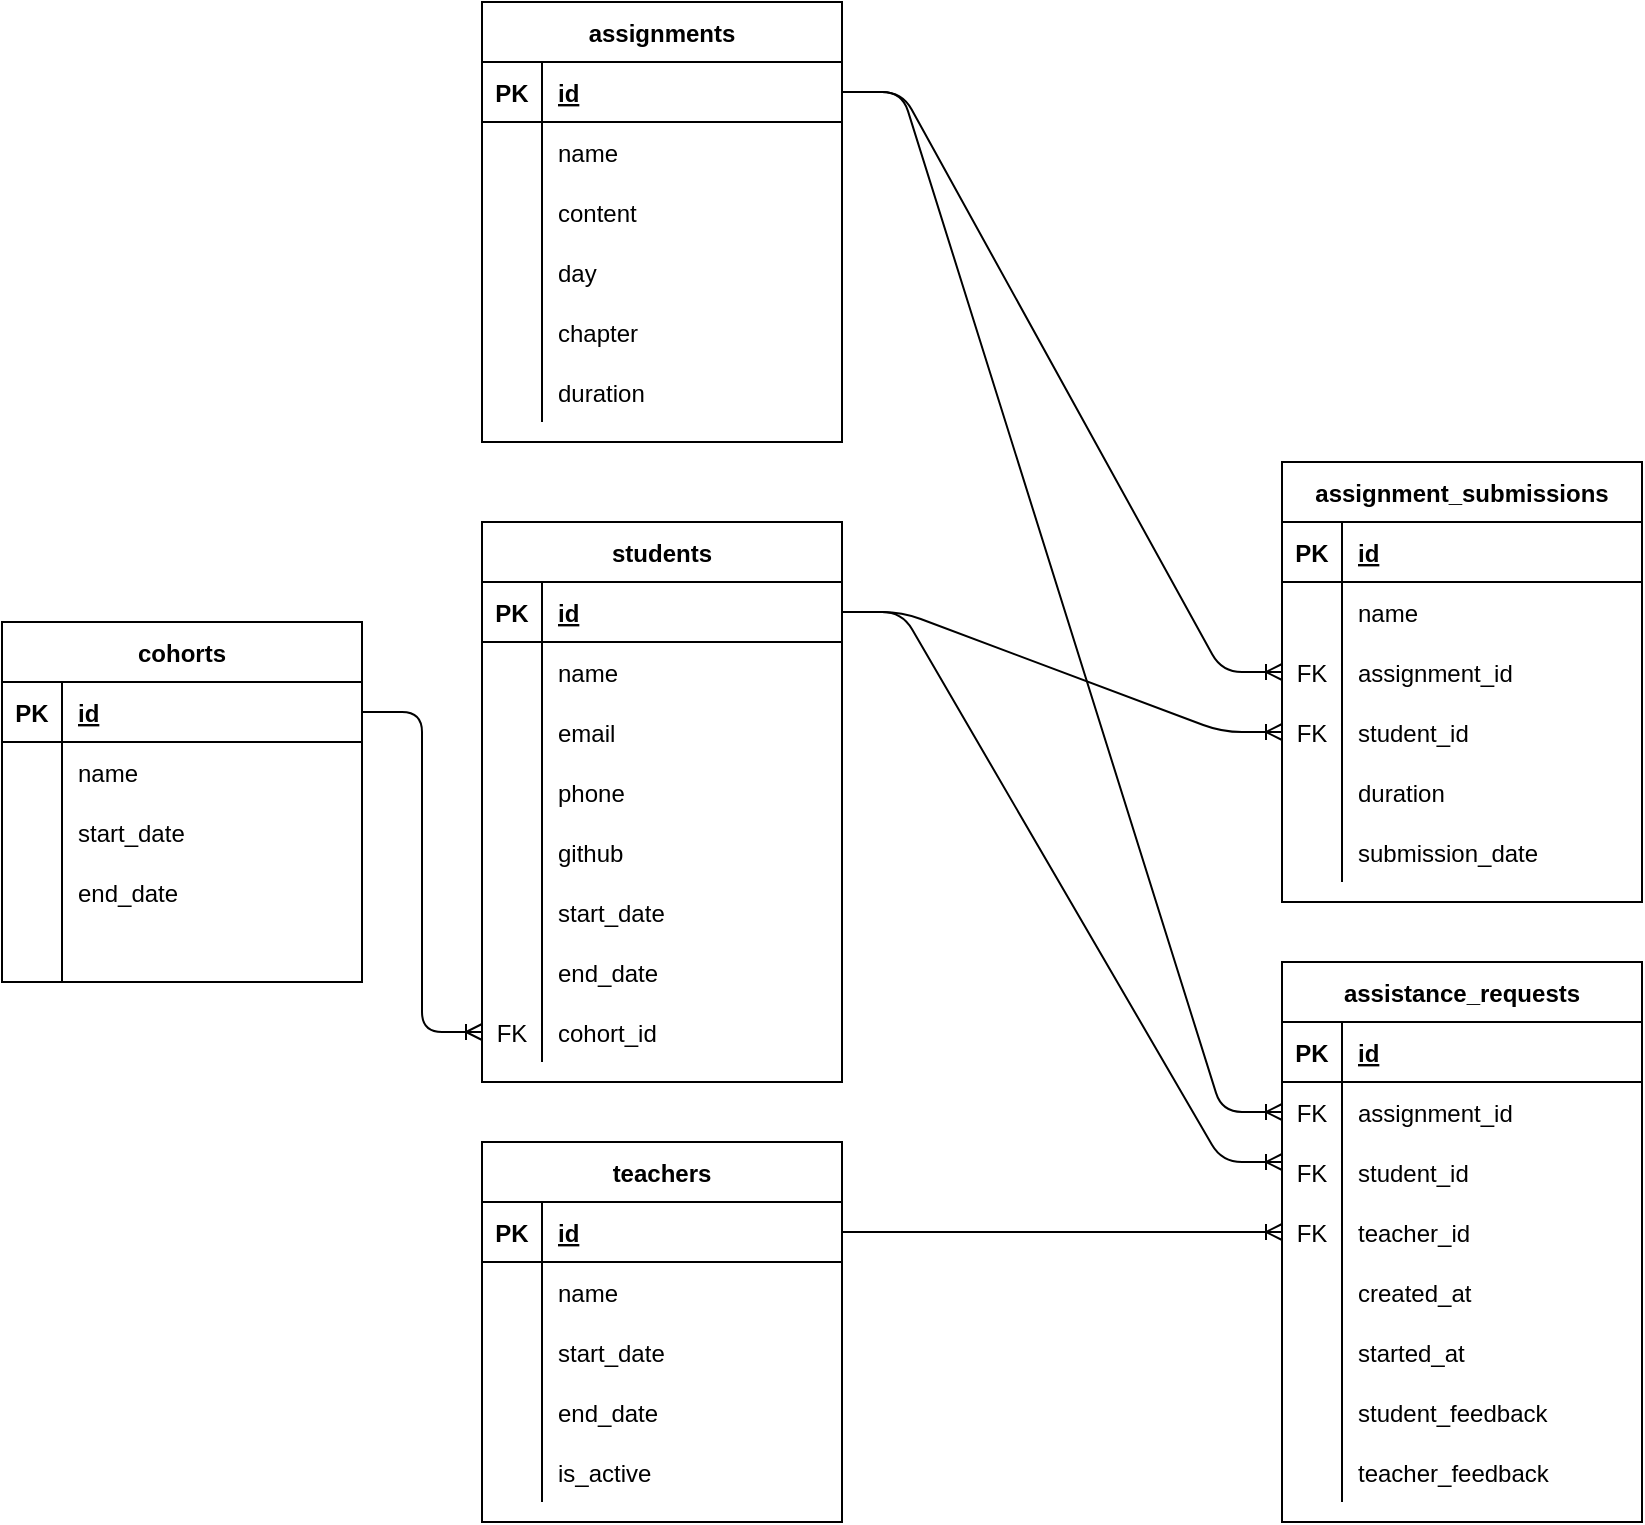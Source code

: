<mxfile version="14.4.3" type="github">
  <diagram name="Page-1" id="9f46799a-70d6-7492-0946-bef42562c5a5">
    <mxGraphModel dx="1426" dy="803" grid="1" gridSize="10" guides="1" tooltips="1" connect="1" arrows="1" fold="1" page="1" pageScale="1" pageWidth="1100" pageHeight="850" background="#ffffff" math="0" shadow="0">
      <root>
        <mxCell id="0" />
        <mxCell id="1" parent="0" />
        <mxCell id="kGKx1Hh210MYLpCaCGiT-14" value="" style="edgeStyle=entityRelationEdgeStyle;fontSize=12;html=1;endArrow=ERoneToMany;entryX=0;entryY=0.5;entryDx=0;entryDy=0;exitX=1;exitY=0.5;exitDx=0;exitDy=0;" edge="1" parent="1" source="kGKx1Hh210MYLpCaCGiT-20" target="kGKx1Hh210MYLpCaCGiT-45">
          <mxGeometry width="100" height="100" relative="1" as="geometry">
            <mxPoint x="450" y="90" as="sourcePoint" />
            <mxPoint x="540" y="-10" as="targetPoint" />
          </mxGeometry>
        </mxCell>
        <mxCell id="kGKx1Hh210MYLpCaCGiT-19" value="teachers" style="shape=table;startSize=30;container=1;collapsible=1;childLayout=tableLayout;fixedRows=1;rowLines=0;fontStyle=1;align=center;resizeLast=1;" vertex="1" parent="1">
          <mxGeometry x="460" y="580" width="180" height="190" as="geometry" />
        </mxCell>
        <mxCell id="kGKx1Hh210MYLpCaCGiT-20" value="" style="shape=partialRectangle;collapsible=0;dropTarget=0;pointerEvents=0;fillColor=none;top=0;left=0;bottom=1;right=0;points=[[0,0.5],[1,0.5]];portConstraint=eastwest;" vertex="1" parent="kGKx1Hh210MYLpCaCGiT-19">
          <mxGeometry y="30" width="180" height="30" as="geometry" />
        </mxCell>
        <mxCell id="kGKx1Hh210MYLpCaCGiT-21" value="PK" style="shape=partialRectangle;connectable=0;fillColor=none;top=0;left=0;bottom=0;right=0;fontStyle=1;overflow=hidden;" vertex="1" parent="kGKx1Hh210MYLpCaCGiT-20">
          <mxGeometry width="30" height="30" as="geometry" />
        </mxCell>
        <mxCell id="kGKx1Hh210MYLpCaCGiT-22" value="id" style="shape=partialRectangle;connectable=0;fillColor=none;top=0;left=0;bottom=0;right=0;align=left;spacingLeft=6;fontStyle=5;overflow=hidden;" vertex="1" parent="kGKx1Hh210MYLpCaCGiT-20">
          <mxGeometry x="30" width="150" height="30" as="geometry" />
        </mxCell>
        <mxCell id="kGKx1Hh210MYLpCaCGiT-23" value="" style="shape=partialRectangle;collapsible=0;dropTarget=0;pointerEvents=0;fillColor=none;top=0;left=0;bottom=0;right=0;points=[[0,0.5],[1,0.5]];portConstraint=eastwest;" vertex="1" parent="kGKx1Hh210MYLpCaCGiT-19">
          <mxGeometry y="60" width="180" height="30" as="geometry" />
        </mxCell>
        <mxCell id="kGKx1Hh210MYLpCaCGiT-24" value="" style="shape=partialRectangle;connectable=0;fillColor=none;top=0;left=0;bottom=0;right=0;editable=1;overflow=hidden;" vertex="1" parent="kGKx1Hh210MYLpCaCGiT-23">
          <mxGeometry width="30" height="30" as="geometry" />
        </mxCell>
        <mxCell id="kGKx1Hh210MYLpCaCGiT-25" value="name" style="shape=partialRectangle;connectable=0;fillColor=none;top=0;left=0;bottom=0;right=0;align=left;spacingLeft=6;overflow=hidden;" vertex="1" parent="kGKx1Hh210MYLpCaCGiT-23">
          <mxGeometry x="30" width="150" height="30" as="geometry" />
        </mxCell>
        <mxCell id="kGKx1Hh210MYLpCaCGiT-26" value="" style="shape=partialRectangle;collapsible=0;dropTarget=0;pointerEvents=0;fillColor=none;top=0;left=0;bottom=0;right=0;points=[[0,0.5],[1,0.5]];portConstraint=eastwest;" vertex="1" parent="kGKx1Hh210MYLpCaCGiT-19">
          <mxGeometry y="90" width="180" height="30" as="geometry" />
        </mxCell>
        <mxCell id="kGKx1Hh210MYLpCaCGiT-27" value="" style="shape=partialRectangle;connectable=0;fillColor=none;top=0;left=0;bottom=0;right=0;editable=1;overflow=hidden;" vertex="1" parent="kGKx1Hh210MYLpCaCGiT-26">
          <mxGeometry width="30" height="30" as="geometry" />
        </mxCell>
        <mxCell id="kGKx1Hh210MYLpCaCGiT-28" value="start_date" style="shape=partialRectangle;connectable=0;fillColor=none;top=0;left=0;bottom=0;right=0;align=left;spacingLeft=6;overflow=hidden;" vertex="1" parent="kGKx1Hh210MYLpCaCGiT-26">
          <mxGeometry x="30" width="150" height="30" as="geometry" />
        </mxCell>
        <mxCell id="kGKx1Hh210MYLpCaCGiT-29" value="" style="shape=partialRectangle;collapsible=0;dropTarget=0;pointerEvents=0;fillColor=none;top=0;left=0;bottom=0;right=0;points=[[0,0.5],[1,0.5]];portConstraint=eastwest;" vertex="1" parent="kGKx1Hh210MYLpCaCGiT-19">
          <mxGeometry y="120" width="180" height="30" as="geometry" />
        </mxCell>
        <mxCell id="kGKx1Hh210MYLpCaCGiT-30" value="" style="shape=partialRectangle;connectable=0;fillColor=none;top=0;left=0;bottom=0;right=0;editable=1;overflow=hidden;" vertex="1" parent="kGKx1Hh210MYLpCaCGiT-29">
          <mxGeometry width="30" height="30" as="geometry" />
        </mxCell>
        <mxCell id="kGKx1Hh210MYLpCaCGiT-31" value="end_date" style="shape=partialRectangle;connectable=0;fillColor=none;top=0;left=0;bottom=0;right=0;align=left;spacingLeft=6;overflow=hidden;" vertex="1" parent="kGKx1Hh210MYLpCaCGiT-29">
          <mxGeometry x="30" width="150" height="30" as="geometry" />
        </mxCell>
        <mxCell id="kGKx1Hh210MYLpCaCGiT-32" value="" style="shape=partialRectangle;collapsible=0;dropTarget=0;pointerEvents=0;fillColor=none;top=0;left=0;bottom=0;right=0;points=[[0,0.5],[1,0.5]];portConstraint=eastwest;" vertex="1" parent="kGKx1Hh210MYLpCaCGiT-19">
          <mxGeometry y="150" width="180" height="30" as="geometry" />
        </mxCell>
        <mxCell id="kGKx1Hh210MYLpCaCGiT-33" value="" style="shape=partialRectangle;connectable=0;fillColor=none;top=0;left=0;bottom=0;right=0;editable=1;overflow=hidden;" vertex="1" parent="kGKx1Hh210MYLpCaCGiT-32">
          <mxGeometry width="30" height="30" as="geometry" />
        </mxCell>
        <mxCell id="kGKx1Hh210MYLpCaCGiT-34" value="is_active" style="shape=partialRectangle;connectable=0;fillColor=none;top=0;left=0;bottom=0;right=0;align=left;spacingLeft=6;overflow=hidden;" vertex="1" parent="kGKx1Hh210MYLpCaCGiT-32">
          <mxGeometry x="30" width="150" height="30" as="geometry" />
        </mxCell>
        <mxCell id="kGKx1Hh210MYLpCaCGiT-35" value="assistance_requests" style="shape=table;startSize=30;container=1;collapsible=1;childLayout=tableLayout;fixedRows=1;rowLines=0;fontStyle=1;align=center;resizeLast=1;" vertex="1" parent="1">
          <mxGeometry x="860" y="490" width="180" height="280" as="geometry" />
        </mxCell>
        <mxCell id="kGKx1Hh210MYLpCaCGiT-36" value="" style="shape=partialRectangle;collapsible=0;dropTarget=0;pointerEvents=0;fillColor=none;top=0;left=0;bottom=1;right=0;points=[[0,0.5],[1,0.5]];portConstraint=eastwest;" vertex="1" parent="kGKx1Hh210MYLpCaCGiT-35">
          <mxGeometry y="30" width="180" height="30" as="geometry" />
        </mxCell>
        <mxCell id="kGKx1Hh210MYLpCaCGiT-37" value="PK" style="shape=partialRectangle;connectable=0;fillColor=none;top=0;left=0;bottom=0;right=0;fontStyle=1;overflow=hidden;" vertex="1" parent="kGKx1Hh210MYLpCaCGiT-36">
          <mxGeometry width="30" height="30" as="geometry" />
        </mxCell>
        <mxCell id="kGKx1Hh210MYLpCaCGiT-38" value="id" style="shape=partialRectangle;connectable=0;fillColor=none;top=0;left=0;bottom=0;right=0;align=left;spacingLeft=6;fontStyle=5;overflow=hidden;" vertex="1" parent="kGKx1Hh210MYLpCaCGiT-36">
          <mxGeometry x="30" width="150" height="30" as="geometry" />
        </mxCell>
        <mxCell id="kGKx1Hh210MYLpCaCGiT-39" value="" style="shape=partialRectangle;collapsible=0;dropTarget=0;pointerEvents=0;fillColor=none;top=0;left=0;bottom=0;right=0;points=[[0,0.5],[1,0.5]];portConstraint=eastwest;" vertex="1" parent="kGKx1Hh210MYLpCaCGiT-35">
          <mxGeometry y="60" width="180" height="30" as="geometry" />
        </mxCell>
        <mxCell id="kGKx1Hh210MYLpCaCGiT-40" value="FK" style="shape=partialRectangle;connectable=0;fillColor=none;top=0;left=0;bottom=0;right=0;editable=1;overflow=hidden;" vertex="1" parent="kGKx1Hh210MYLpCaCGiT-39">
          <mxGeometry width="30" height="30" as="geometry" />
        </mxCell>
        <mxCell id="kGKx1Hh210MYLpCaCGiT-41" value="assignment_id" style="shape=partialRectangle;connectable=0;fillColor=none;top=0;left=0;bottom=0;right=0;align=left;spacingLeft=6;overflow=hidden;" vertex="1" parent="kGKx1Hh210MYLpCaCGiT-39">
          <mxGeometry x="30" width="150" height="30" as="geometry" />
        </mxCell>
        <mxCell id="kGKx1Hh210MYLpCaCGiT-42" value="" style="shape=partialRectangle;collapsible=0;dropTarget=0;pointerEvents=0;fillColor=none;top=0;left=0;bottom=0;right=0;points=[[0,0.5],[1,0.5]];portConstraint=eastwest;" vertex="1" parent="kGKx1Hh210MYLpCaCGiT-35">
          <mxGeometry y="90" width="180" height="30" as="geometry" />
        </mxCell>
        <mxCell id="kGKx1Hh210MYLpCaCGiT-43" value="FK" style="shape=partialRectangle;connectable=0;fillColor=none;top=0;left=0;bottom=0;right=0;editable=1;overflow=hidden;" vertex="1" parent="kGKx1Hh210MYLpCaCGiT-42">
          <mxGeometry width="30" height="30" as="geometry" />
        </mxCell>
        <mxCell id="kGKx1Hh210MYLpCaCGiT-44" value="student_id" style="shape=partialRectangle;connectable=0;fillColor=none;top=0;left=0;bottom=0;right=0;align=left;spacingLeft=6;overflow=hidden;" vertex="1" parent="kGKx1Hh210MYLpCaCGiT-42">
          <mxGeometry x="30" width="150" height="30" as="geometry" />
        </mxCell>
        <mxCell id="kGKx1Hh210MYLpCaCGiT-45" value="" style="shape=partialRectangle;collapsible=0;dropTarget=0;pointerEvents=0;fillColor=none;top=0;left=0;bottom=0;right=0;points=[[0,0.5],[1,0.5]];portConstraint=eastwest;" vertex="1" parent="kGKx1Hh210MYLpCaCGiT-35">
          <mxGeometry y="120" width="180" height="30" as="geometry" />
        </mxCell>
        <mxCell id="kGKx1Hh210MYLpCaCGiT-46" value="FK" style="shape=partialRectangle;connectable=0;fillColor=none;top=0;left=0;bottom=0;right=0;editable=1;overflow=hidden;" vertex="1" parent="kGKx1Hh210MYLpCaCGiT-45">
          <mxGeometry width="30" height="30" as="geometry" />
        </mxCell>
        <mxCell id="kGKx1Hh210MYLpCaCGiT-47" value="teacher_id" style="shape=partialRectangle;connectable=0;fillColor=none;top=0;left=0;bottom=0;right=0;align=left;spacingLeft=6;overflow=hidden;" vertex="1" parent="kGKx1Hh210MYLpCaCGiT-45">
          <mxGeometry x="30" width="150" height="30" as="geometry" />
        </mxCell>
        <mxCell id="kGKx1Hh210MYLpCaCGiT-48" value="" style="shape=partialRectangle;collapsible=0;dropTarget=0;pointerEvents=0;fillColor=none;top=0;left=0;bottom=0;right=0;points=[[0,0.5],[1,0.5]];portConstraint=eastwest;" vertex="1" parent="kGKx1Hh210MYLpCaCGiT-35">
          <mxGeometry y="150" width="180" height="30" as="geometry" />
        </mxCell>
        <mxCell id="kGKx1Hh210MYLpCaCGiT-49" value="" style="shape=partialRectangle;connectable=0;fillColor=none;top=0;left=0;bottom=0;right=0;editable=1;overflow=hidden;" vertex="1" parent="kGKx1Hh210MYLpCaCGiT-48">
          <mxGeometry width="30" height="30" as="geometry" />
        </mxCell>
        <mxCell id="kGKx1Hh210MYLpCaCGiT-50" value="created_at" style="shape=partialRectangle;connectable=0;fillColor=none;top=0;left=0;bottom=0;right=0;align=left;spacingLeft=6;overflow=hidden;" vertex="1" parent="kGKx1Hh210MYLpCaCGiT-48">
          <mxGeometry x="30" width="150" height="30" as="geometry" />
        </mxCell>
        <mxCell id="kGKx1Hh210MYLpCaCGiT-51" value="" style="shape=partialRectangle;collapsible=0;dropTarget=0;pointerEvents=0;fillColor=none;top=0;left=0;bottom=0;right=0;points=[[0,0.5],[1,0.5]];portConstraint=eastwest;" vertex="1" parent="kGKx1Hh210MYLpCaCGiT-35">
          <mxGeometry y="180" width="180" height="30" as="geometry" />
        </mxCell>
        <mxCell id="kGKx1Hh210MYLpCaCGiT-52" value="" style="shape=partialRectangle;connectable=0;fillColor=none;top=0;left=0;bottom=0;right=0;editable=1;overflow=hidden;" vertex="1" parent="kGKx1Hh210MYLpCaCGiT-51">
          <mxGeometry width="30" height="30" as="geometry" />
        </mxCell>
        <mxCell id="kGKx1Hh210MYLpCaCGiT-53" value="started_at" style="shape=partialRectangle;connectable=0;fillColor=none;top=0;left=0;bottom=0;right=0;align=left;spacingLeft=6;overflow=hidden;" vertex="1" parent="kGKx1Hh210MYLpCaCGiT-51">
          <mxGeometry x="30" width="150" height="30" as="geometry" />
        </mxCell>
        <mxCell id="kGKx1Hh210MYLpCaCGiT-54" value="" style="shape=partialRectangle;collapsible=0;dropTarget=0;pointerEvents=0;fillColor=none;top=0;left=0;bottom=0;right=0;points=[[0,0.5],[1,0.5]];portConstraint=eastwest;" vertex="1" parent="kGKx1Hh210MYLpCaCGiT-35">
          <mxGeometry y="210" width="180" height="30" as="geometry" />
        </mxCell>
        <mxCell id="kGKx1Hh210MYLpCaCGiT-55" value="" style="shape=partialRectangle;connectable=0;fillColor=none;top=0;left=0;bottom=0;right=0;editable=1;overflow=hidden;" vertex="1" parent="kGKx1Hh210MYLpCaCGiT-54">
          <mxGeometry width="30" height="30" as="geometry" />
        </mxCell>
        <mxCell id="kGKx1Hh210MYLpCaCGiT-56" value="student_feedback" style="shape=partialRectangle;connectable=0;fillColor=none;top=0;left=0;bottom=0;right=0;align=left;spacingLeft=6;overflow=hidden;" vertex="1" parent="kGKx1Hh210MYLpCaCGiT-54">
          <mxGeometry x="30" width="150" height="30" as="geometry" />
        </mxCell>
        <mxCell id="kGKx1Hh210MYLpCaCGiT-57" value="" style="shape=partialRectangle;collapsible=0;dropTarget=0;pointerEvents=0;fillColor=none;top=0;left=0;bottom=0;right=0;points=[[0,0.5],[1,0.5]];portConstraint=eastwest;" vertex="1" parent="kGKx1Hh210MYLpCaCGiT-35">
          <mxGeometry y="240" width="180" height="30" as="geometry" />
        </mxCell>
        <mxCell id="kGKx1Hh210MYLpCaCGiT-58" value="" style="shape=partialRectangle;connectable=0;fillColor=none;top=0;left=0;bottom=0;right=0;editable=1;overflow=hidden;" vertex="1" parent="kGKx1Hh210MYLpCaCGiT-57">
          <mxGeometry width="30" height="30" as="geometry" />
        </mxCell>
        <mxCell id="kGKx1Hh210MYLpCaCGiT-59" value="teacher_feedback" style="shape=partialRectangle;connectable=0;fillColor=none;top=0;left=0;bottom=0;right=0;align=left;spacingLeft=6;overflow=hidden;" vertex="1" parent="kGKx1Hh210MYLpCaCGiT-57">
          <mxGeometry x="30" width="150" height="30" as="geometry" />
        </mxCell>
        <mxCell id="kGKx1Hh210MYLpCaCGiT-60" value="students" style="shape=table;startSize=30;container=1;collapsible=1;childLayout=tableLayout;fixedRows=1;rowLines=0;fontStyle=1;align=center;resizeLast=1;" vertex="1" parent="1">
          <mxGeometry x="460" y="270" width="180" height="280" as="geometry" />
        </mxCell>
        <mxCell id="kGKx1Hh210MYLpCaCGiT-61" value="" style="shape=partialRectangle;collapsible=0;dropTarget=0;pointerEvents=0;fillColor=none;top=0;left=0;bottom=1;right=0;points=[[0,0.5],[1,0.5]];portConstraint=eastwest;" vertex="1" parent="kGKx1Hh210MYLpCaCGiT-60">
          <mxGeometry y="30" width="180" height="30" as="geometry" />
        </mxCell>
        <mxCell id="kGKx1Hh210MYLpCaCGiT-62" value="PK" style="shape=partialRectangle;connectable=0;fillColor=none;top=0;left=0;bottom=0;right=0;fontStyle=1;overflow=hidden;" vertex="1" parent="kGKx1Hh210MYLpCaCGiT-61">
          <mxGeometry width="30" height="30" as="geometry" />
        </mxCell>
        <mxCell id="kGKx1Hh210MYLpCaCGiT-63" value="id" style="shape=partialRectangle;connectable=0;fillColor=none;top=0;left=0;bottom=0;right=0;align=left;spacingLeft=6;fontStyle=5;overflow=hidden;" vertex="1" parent="kGKx1Hh210MYLpCaCGiT-61">
          <mxGeometry x="30" width="150" height="30" as="geometry" />
        </mxCell>
        <mxCell id="kGKx1Hh210MYLpCaCGiT-64" value="" style="shape=partialRectangle;collapsible=0;dropTarget=0;pointerEvents=0;fillColor=none;top=0;left=0;bottom=0;right=0;points=[[0,0.5],[1,0.5]];portConstraint=eastwest;" vertex="1" parent="kGKx1Hh210MYLpCaCGiT-60">
          <mxGeometry y="60" width="180" height="30" as="geometry" />
        </mxCell>
        <mxCell id="kGKx1Hh210MYLpCaCGiT-65" value="" style="shape=partialRectangle;connectable=0;fillColor=none;top=0;left=0;bottom=0;right=0;editable=1;overflow=hidden;" vertex="1" parent="kGKx1Hh210MYLpCaCGiT-64">
          <mxGeometry width="30" height="30" as="geometry" />
        </mxCell>
        <mxCell id="kGKx1Hh210MYLpCaCGiT-66" value="name" style="shape=partialRectangle;connectable=0;fillColor=none;top=0;left=0;bottom=0;right=0;align=left;spacingLeft=6;overflow=hidden;" vertex="1" parent="kGKx1Hh210MYLpCaCGiT-64">
          <mxGeometry x="30" width="150" height="30" as="geometry" />
        </mxCell>
        <mxCell id="kGKx1Hh210MYLpCaCGiT-67" value="" style="shape=partialRectangle;collapsible=0;dropTarget=0;pointerEvents=0;fillColor=none;top=0;left=0;bottom=0;right=0;points=[[0,0.5],[1,0.5]];portConstraint=eastwest;" vertex="1" parent="kGKx1Hh210MYLpCaCGiT-60">
          <mxGeometry y="90" width="180" height="30" as="geometry" />
        </mxCell>
        <mxCell id="kGKx1Hh210MYLpCaCGiT-68" value="" style="shape=partialRectangle;connectable=0;fillColor=none;top=0;left=0;bottom=0;right=0;editable=1;overflow=hidden;" vertex="1" parent="kGKx1Hh210MYLpCaCGiT-67">
          <mxGeometry width="30" height="30" as="geometry" />
        </mxCell>
        <mxCell id="kGKx1Hh210MYLpCaCGiT-69" value="email" style="shape=partialRectangle;connectable=0;fillColor=none;top=0;left=0;bottom=0;right=0;align=left;spacingLeft=6;overflow=hidden;" vertex="1" parent="kGKx1Hh210MYLpCaCGiT-67">
          <mxGeometry x="30" width="150" height="30" as="geometry" />
        </mxCell>
        <mxCell id="kGKx1Hh210MYLpCaCGiT-70" value="" style="shape=partialRectangle;collapsible=0;dropTarget=0;pointerEvents=0;fillColor=none;top=0;left=0;bottom=0;right=0;points=[[0,0.5],[1,0.5]];portConstraint=eastwest;" vertex="1" parent="kGKx1Hh210MYLpCaCGiT-60">
          <mxGeometry y="120" width="180" height="30" as="geometry" />
        </mxCell>
        <mxCell id="kGKx1Hh210MYLpCaCGiT-71" value="" style="shape=partialRectangle;connectable=0;fillColor=none;top=0;left=0;bottom=0;right=0;editable=1;overflow=hidden;" vertex="1" parent="kGKx1Hh210MYLpCaCGiT-70">
          <mxGeometry width="30" height="30" as="geometry" />
        </mxCell>
        <mxCell id="kGKx1Hh210MYLpCaCGiT-72" value="phone" style="shape=partialRectangle;connectable=0;fillColor=none;top=0;left=0;bottom=0;right=0;align=left;spacingLeft=6;overflow=hidden;" vertex="1" parent="kGKx1Hh210MYLpCaCGiT-70">
          <mxGeometry x="30" width="150" height="30" as="geometry" />
        </mxCell>
        <mxCell id="kGKx1Hh210MYLpCaCGiT-73" value="" style="shape=partialRectangle;collapsible=0;dropTarget=0;pointerEvents=0;fillColor=none;top=0;left=0;bottom=0;right=0;points=[[0,0.5],[1,0.5]];portConstraint=eastwest;" vertex="1" parent="kGKx1Hh210MYLpCaCGiT-60">
          <mxGeometry y="150" width="180" height="30" as="geometry" />
        </mxCell>
        <mxCell id="kGKx1Hh210MYLpCaCGiT-74" value="" style="shape=partialRectangle;connectable=0;fillColor=none;top=0;left=0;bottom=0;right=0;editable=1;overflow=hidden;" vertex="1" parent="kGKx1Hh210MYLpCaCGiT-73">
          <mxGeometry width="30" height="30" as="geometry" />
        </mxCell>
        <mxCell id="kGKx1Hh210MYLpCaCGiT-75" value="github" style="shape=partialRectangle;connectable=0;fillColor=none;top=0;left=0;bottom=0;right=0;align=left;spacingLeft=6;overflow=hidden;" vertex="1" parent="kGKx1Hh210MYLpCaCGiT-73">
          <mxGeometry x="30" width="150" height="30" as="geometry" />
        </mxCell>
        <mxCell id="kGKx1Hh210MYLpCaCGiT-125" value="" style="shape=partialRectangle;collapsible=0;dropTarget=0;pointerEvents=0;fillColor=none;top=0;left=0;bottom=0;right=0;points=[[0,0.5],[1,0.5]];portConstraint=eastwest;" vertex="1" parent="kGKx1Hh210MYLpCaCGiT-60">
          <mxGeometry y="180" width="180" height="30" as="geometry" />
        </mxCell>
        <mxCell id="kGKx1Hh210MYLpCaCGiT-126" value="" style="shape=partialRectangle;connectable=0;fillColor=none;top=0;left=0;bottom=0;right=0;editable=1;overflow=hidden;" vertex="1" parent="kGKx1Hh210MYLpCaCGiT-125">
          <mxGeometry width="30" height="30" as="geometry" />
        </mxCell>
        <mxCell id="kGKx1Hh210MYLpCaCGiT-127" value="start_date" style="shape=partialRectangle;connectable=0;fillColor=none;top=0;left=0;bottom=0;right=0;align=left;spacingLeft=6;overflow=hidden;" vertex="1" parent="kGKx1Hh210MYLpCaCGiT-125">
          <mxGeometry x="30" width="150" height="30" as="geometry" />
        </mxCell>
        <mxCell id="kGKx1Hh210MYLpCaCGiT-128" value="" style="shape=partialRectangle;collapsible=0;dropTarget=0;pointerEvents=0;fillColor=none;top=0;left=0;bottom=0;right=0;points=[[0,0.5],[1,0.5]];portConstraint=eastwest;" vertex="1" parent="kGKx1Hh210MYLpCaCGiT-60">
          <mxGeometry y="210" width="180" height="30" as="geometry" />
        </mxCell>
        <mxCell id="kGKx1Hh210MYLpCaCGiT-129" value="" style="shape=partialRectangle;connectable=0;fillColor=none;top=0;left=0;bottom=0;right=0;editable=1;overflow=hidden;" vertex="1" parent="kGKx1Hh210MYLpCaCGiT-128">
          <mxGeometry width="30" height="30" as="geometry" />
        </mxCell>
        <mxCell id="kGKx1Hh210MYLpCaCGiT-130" value="end_date" style="shape=partialRectangle;connectable=0;fillColor=none;top=0;left=0;bottom=0;right=0;align=left;spacingLeft=6;overflow=hidden;" vertex="1" parent="kGKx1Hh210MYLpCaCGiT-128">
          <mxGeometry x="30" width="150" height="30" as="geometry" />
        </mxCell>
        <mxCell id="kGKx1Hh210MYLpCaCGiT-131" value="" style="shape=partialRectangle;collapsible=0;dropTarget=0;pointerEvents=0;fillColor=none;top=0;left=0;bottom=0;right=0;points=[[0,0.5],[1,0.5]];portConstraint=eastwest;" vertex="1" parent="kGKx1Hh210MYLpCaCGiT-60">
          <mxGeometry y="240" width="180" height="30" as="geometry" />
        </mxCell>
        <mxCell id="kGKx1Hh210MYLpCaCGiT-132" value="FK" style="shape=partialRectangle;connectable=0;fillColor=none;top=0;left=0;bottom=0;right=0;editable=1;overflow=hidden;" vertex="1" parent="kGKx1Hh210MYLpCaCGiT-131">
          <mxGeometry width="30" height="30" as="geometry" />
        </mxCell>
        <mxCell id="kGKx1Hh210MYLpCaCGiT-133" value="cohort_id" style="shape=partialRectangle;connectable=0;fillColor=none;top=0;left=0;bottom=0;right=0;align=left;spacingLeft=6;overflow=hidden;" vertex="1" parent="kGKx1Hh210MYLpCaCGiT-131">
          <mxGeometry x="30" width="150" height="30" as="geometry" />
        </mxCell>
        <mxCell id="kGKx1Hh210MYLpCaCGiT-76" value="cohorts" style="shape=table;startSize=30;container=1;collapsible=1;childLayout=tableLayout;fixedRows=1;rowLines=0;fontStyle=1;align=center;resizeLast=1;" vertex="1" parent="1">
          <mxGeometry x="220" y="320" width="180" height="180" as="geometry" />
        </mxCell>
        <mxCell id="kGKx1Hh210MYLpCaCGiT-77" value="" style="shape=partialRectangle;collapsible=0;dropTarget=0;pointerEvents=0;fillColor=none;top=0;left=0;bottom=1;right=0;points=[[0,0.5],[1,0.5]];portConstraint=eastwest;" vertex="1" parent="kGKx1Hh210MYLpCaCGiT-76">
          <mxGeometry y="30" width="180" height="30" as="geometry" />
        </mxCell>
        <mxCell id="kGKx1Hh210MYLpCaCGiT-78" value="PK" style="shape=partialRectangle;connectable=0;fillColor=none;top=0;left=0;bottom=0;right=0;fontStyle=1;overflow=hidden;" vertex="1" parent="kGKx1Hh210MYLpCaCGiT-77">
          <mxGeometry width="30" height="30" as="geometry" />
        </mxCell>
        <mxCell id="kGKx1Hh210MYLpCaCGiT-79" value="id" style="shape=partialRectangle;connectable=0;fillColor=none;top=0;left=0;bottom=0;right=0;align=left;spacingLeft=6;fontStyle=5;overflow=hidden;" vertex="1" parent="kGKx1Hh210MYLpCaCGiT-77">
          <mxGeometry x="30" width="150" height="30" as="geometry" />
        </mxCell>
        <mxCell id="kGKx1Hh210MYLpCaCGiT-80" value="" style="shape=partialRectangle;collapsible=0;dropTarget=0;pointerEvents=0;fillColor=none;top=0;left=0;bottom=0;right=0;points=[[0,0.5],[1,0.5]];portConstraint=eastwest;" vertex="1" parent="kGKx1Hh210MYLpCaCGiT-76">
          <mxGeometry y="60" width="180" height="30" as="geometry" />
        </mxCell>
        <mxCell id="kGKx1Hh210MYLpCaCGiT-81" value="" style="shape=partialRectangle;connectable=0;fillColor=none;top=0;left=0;bottom=0;right=0;editable=1;overflow=hidden;" vertex="1" parent="kGKx1Hh210MYLpCaCGiT-80">
          <mxGeometry width="30" height="30" as="geometry" />
        </mxCell>
        <mxCell id="kGKx1Hh210MYLpCaCGiT-82" value="name" style="shape=partialRectangle;connectable=0;fillColor=none;top=0;left=0;bottom=0;right=0;align=left;spacingLeft=6;overflow=hidden;" vertex="1" parent="kGKx1Hh210MYLpCaCGiT-80">
          <mxGeometry x="30" width="150" height="30" as="geometry" />
        </mxCell>
        <mxCell id="kGKx1Hh210MYLpCaCGiT-83" value="" style="shape=partialRectangle;collapsible=0;dropTarget=0;pointerEvents=0;fillColor=none;top=0;left=0;bottom=0;right=0;points=[[0,0.5],[1,0.5]];portConstraint=eastwest;" vertex="1" parent="kGKx1Hh210MYLpCaCGiT-76">
          <mxGeometry y="90" width="180" height="30" as="geometry" />
        </mxCell>
        <mxCell id="kGKx1Hh210MYLpCaCGiT-84" value="" style="shape=partialRectangle;connectable=0;fillColor=none;top=0;left=0;bottom=0;right=0;editable=1;overflow=hidden;" vertex="1" parent="kGKx1Hh210MYLpCaCGiT-83">
          <mxGeometry width="30" height="30" as="geometry" />
        </mxCell>
        <mxCell id="kGKx1Hh210MYLpCaCGiT-85" value="start_date" style="shape=partialRectangle;connectable=0;fillColor=none;top=0;left=0;bottom=0;right=0;align=left;spacingLeft=6;overflow=hidden;" vertex="1" parent="kGKx1Hh210MYLpCaCGiT-83">
          <mxGeometry x="30" width="150" height="30" as="geometry" />
        </mxCell>
        <mxCell id="kGKx1Hh210MYLpCaCGiT-86" value="" style="shape=partialRectangle;collapsible=0;dropTarget=0;pointerEvents=0;fillColor=none;top=0;left=0;bottom=0;right=0;points=[[0,0.5],[1,0.5]];portConstraint=eastwest;" vertex="1" parent="kGKx1Hh210MYLpCaCGiT-76">
          <mxGeometry y="120" width="180" height="30" as="geometry" />
        </mxCell>
        <mxCell id="kGKx1Hh210MYLpCaCGiT-87" value="" style="shape=partialRectangle;connectable=0;fillColor=none;top=0;left=0;bottom=0;right=0;editable=1;overflow=hidden;" vertex="1" parent="kGKx1Hh210MYLpCaCGiT-86">
          <mxGeometry width="30" height="30" as="geometry" />
        </mxCell>
        <mxCell id="kGKx1Hh210MYLpCaCGiT-88" value="end_date" style="shape=partialRectangle;connectable=0;fillColor=none;top=0;left=0;bottom=0;right=0;align=left;spacingLeft=6;overflow=hidden;" vertex="1" parent="kGKx1Hh210MYLpCaCGiT-86">
          <mxGeometry x="30" width="150" height="30" as="geometry" />
        </mxCell>
        <mxCell id="kGKx1Hh210MYLpCaCGiT-89" value="" style="shape=partialRectangle;collapsible=0;dropTarget=0;pointerEvents=0;fillColor=none;top=0;left=0;bottom=0;right=0;points=[[0,0.5],[1,0.5]];portConstraint=eastwest;" vertex="1" parent="kGKx1Hh210MYLpCaCGiT-76">
          <mxGeometry y="150" width="180" height="30" as="geometry" />
        </mxCell>
        <mxCell id="kGKx1Hh210MYLpCaCGiT-90" value="" style="shape=partialRectangle;connectable=0;fillColor=none;top=0;left=0;bottom=0;right=0;editable=1;overflow=hidden;" vertex="1" parent="kGKx1Hh210MYLpCaCGiT-89">
          <mxGeometry width="30" height="30" as="geometry" />
        </mxCell>
        <mxCell id="kGKx1Hh210MYLpCaCGiT-91" value="" style="shape=partialRectangle;connectable=0;fillColor=none;top=0;left=0;bottom=0;right=0;align=left;spacingLeft=6;overflow=hidden;" vertex="1" parent="kGKx1Hh210MYLpCaCGiT-89">
          <mxGeometry x="30" width="150" height="30" as="geometry" />
        </mxCell>
        <mxCell id="kGKx1Hh210MYLpCaCGiT-92" value="assignments" style="shape=table;startSize=30;container=1;collapsible=1;childLayout=tableLayout;fixedRows=1;rowLines=0;fontStyle=1;align=center;resizeLast=1;" vertex="1" parent="1">
          <mxGeometry x="460" y="10" width="180" height="220" as="geometry" />
        </mxCell>
        <mxCell id="kGKx1Hh210MYLpCaCGiT-93" value="" style="shape=partialRectangle;collapsible=0;dropTarget=0;pointerEvents=0;fillColor=none;top=0;left=0;bottom=1;right=0;points=[[0,0.5],[1,0.5]];portConstraint=eastwest;" vertex="1" parent="kGKx1Hh210MYLpCaCGiT-92">
          <mxGeometry y="30" width="180" height="30" as="geometry" />
        </mxCell>
        <mxCell id="kGKx1Hh210MYLpCaCGiT-94" value="PK" style="shape=partialRectangle;connectable=0;fillColor=none;top=0;left=0;bottom=0;right=0;fontStyle=1;overflow=hidden;" vertex="1" parent="kGKx1Hh210MYLpCaCGiT-93">
          <mxGeometry width="30" height="30" as="geometry" />
        </mxCell>
        <mxCell id="kGKx1Hh210MYLpCaCGiT-95" value="id" style="shape=partialRectangle;connectable=0;fillColor=none;top=0;left=0;bottom=0;right=0;align=left;spacingLeft=6;fontStyle=5;overflow=hidden;" vertex="1" parent="kGKx1Hh210MYLpCaCGiT-93">
          <mxGeometry x="30" width="150" height="30" as="geometry" />
        </mxCell>
        <mxCell id="kGKx1Hh210MYLpCaCGiT-96" value="" style="shape=partialRectangle;collapsible=0;dropTarget=0;pointerEvents=0;fillColor=none;top=0;left=0;bottom=0;right=0;points=[[0,0.5],[1,0.5]];portConstraint=eastwest;" vertex="1" parent="kGKx1Hh210MYLpCaCGiT-92">
          <mxGeometry y="60" width="180" height="30" as="geometry" />
        </mxCell>
        <mxCell id="kGKx1Hh210MYLpCaCGiT-97" value="" style="shape=partialRectangle;connectable=0;fillColor=none;top=0;left=0;bottom=0;right=0;editable=1;overflow=hidden;" vertex="1" parent="kGKx1Hh210MYLpCaCGiT-96">
          <mxGeometry width="30" height="30" as="geometry" />
        </mxCell>
        <mxCell id="kGKx1Hh210MYLpCaCGiT-98" value="name" style="shape=partialRectangle;connectable=0;fillColor=none;top=0;left=0;bottom=0;right=0;align=left;spacingLeft=6;overflow=hidden;" vertex="1" parent="kGKx1Hh210MYLpCaCGiT-96">
          <mxGeometry x="30" width="150" height="30" as="geometry" />
        </mxCell>
        <mxCell id="kGKx1Hh210MYLpCaCGiT-99" value="" style="shape=partialRectangle;collapsible=0;dropTarget=0;pointerEvents=0;fillColor=none;top=0;left=0;bottom=0;right=0;points=[[0,0.5],[1,0.5]];portConstraint=eastwest;" vertex="1" parent="kGKx1Hh210MYLpCaCGiT-92">
          <mxGeometry y="90" width="180" height="30" as="geometry" />
        </mxCell>
        <mxCell id="kGKx1Hh210MYLpCaCGiT-100" value="" style="shape=partialRectangle;connectable=0;fillColor=none;top=0;left=0;bottom=0;right=0;editable=1;overflow=hidden;" vertex="1" parent="kGKx1Hh210MYLpCaCGiT-99">
          <mxGeometry width="30" height="30" as="geometry" />
        </mxCell>
        <mxCell id="kGKx1Hh210MYLpCaCGiT-101" value="content" style="shape=partialRectangle;connectable=0;fillColor=none;top=0;left=0;bottom=0;right=0;align=left;spacingLeft=6;overflow=hidden;" vertex="1" parent="kGKx1Hh210MYLpCaCGiT-99">
          <mxGeometry x="30" width="150" height="30" as="geometry" />
        </mxCell>
        <mxCell id="kGKx1Hh210MYLpCaCGiT-102" value="" style="shape=partialRectangle;collapsible=0;dropTarget=0;pointerEvents=0;fillColor=none;top=0;left=0;bottom=0;right=0;points=[[0,0.5],[1,0.5]];portConstraint=eastwest;" vertex="1" parent="kGKx1Hh210MYLpCaCGiT-92">
          <mxGeometry y="120" width="180" height="30" as="geometry" />
        </mxCell>
        <mxCell id="kGKx1Hh210MYLpCaCGiT-103" value="" style="shape=partialRectangle;connectable=0;fillColor=none;top=0;left=0;bottom=0;right=0;editable=1;overflow=hidden;" vertex="1" parent="kGKx1Hh210MYLpCaCGiT-102">
          <mxGeometry width="30" height="30" as="geometry" />
        </mxCell>
        <mxCell id="kGKx1Hh210MYLpCaCGiT-104" value="day" style="shape=partialRectangle;connectable=0;fillColor=none;top=0;left=0;bottom=0;right=0;align=left;spacingLeft=6;overflow=hidden;" vertex="1" parent="kGKx1Hh210MYLpCaCGiT-102">
          <mxGeometry x="30" width="150" height="30" as="geometry" />
        </mxCell>
        <mxCell id="kGKx1Hh210MYLpCaCGiT-105" value="" style="shape=partialRectangle;collapsible=0;dropTarget=0;pointerEvents=0;fillColor=none;top=0;left=0;bottom=0;right=0;points=[[0,0.5],[1,0.5]];portConstraint=eastwest;" vertex="1" parent="kGKx1Hh210MYLpCaCGiT-92">
          <mxGeometry y="150" width="180" height="30" as="geometry" />
        </mxCell>
        <mxCell id="kGKx1Hh210MYLpCaCGiT-106" value="" style="shape=partialRectangle;connectable=0;fillColor=none;top=0;left=0;bottom=0;right=0;editable=1;overflow=hidden;" vertex="1" parent="kGKx1Hh210MYLpCaCGiT-105">
          <mxGeometry width="30" height="30" as="geometry" />
        </mxCell>
        <mxCell id="kGKx1Hh210MYLpCaCGiT-107" value="chapter" style="shape=partialRectangle;connectable=0;fillColor=none;top=0;left=0;bottom=0;right=0;align=left;spacingLeft=6;overflow=hidden;" vertex="1" parent="kGKx1Hh210MYLpCaCGiT-105">
          <mxGeometry x="30" width="150" height="30" as="geometry" />
        </mxCell>
        <mxCell id="kGKx1Hh210MYLpCaCGiT-134" value="" style="shape=partialRectangle;collapsible=0;dropTarget=0;pointerEvents=0;fillColor=none;top=0;left=0;bottom=0;right=0;points=[[0,0.5],[1,0.5]];portConstraint=eastwest;" vertex="1" parent="kGKx1Hh210MYLpCaCGiT-92">
          <mxGeometry y="180" width="180" height="30" as="geometry" />
        </mxCell>
        <mxCell id="kGKx1Hh210MYLpCaCGiT-135" value="" style="shape=partialRectangle;connectable=0;fillColor=none;top=0;left=0;bottom=0;right=0;editable=1;overflow=hidden;" vertex="1" parent="kGKx1Hh210MYLpCaCGiT-134">
          <mxGeometry width="30" height="30" as="geometry" />
        </mxCell>
        <mxCell id="kGKx1Hh210MYLpCaCGiT-136" value="duration" style="shape=partialRectangle;connectable=0;fillColor=none;top=0;left=0;bottom=0;right=0;align=left;spacingLeft=6;overflow=hidden;" vertex="1" parent="kGKx1Hh210MYLpCaCGiT-134">
          <mxGeometry x="30" width="150" height="30" as="geometry" />
        </mxCell>
        <mxCell id="kGKx1Hh210MYLpCaCGiT-108" value="assignment_submissions" style="shape=table;startSize=30;container=1;collapsible=1;childLayout=tableLayout;fixedRows=1;rowLines=0;fontStyle=1;align=center;resizeLast=1;" vertex="1" parent="1">
          <mxGeometry x="860" y="240" width="180" height="220" as="geometry" />
        </mxCell>
        <mxCell id="kGKx1Hh210MYLpCaCGiT-109" value="" style="shape=partialRectangle;collapsible=0;dropTarget=0;pointerEvents=0;fillColor=none;top=0;left=0;bottom=1;right=0;points=[[0,0.5],[1,0.5]];portConstraint=eastwest;" vertex="1" parent="kGKx1Hh210MYLpCaCGiT-108">
          <mxGeometry y="30" width="180" height="30" as="geometry" />
        </mxCell>
        <mxCell id="kGKx1Hh210MYLpCaCGiT-110" value="PK" style="shape=partialRectangle;connectable=0;fillColor=none;top=0;left=0;bottom=0;right=0;fontStyle=1;overflow=hidden;" vertex="1" parent="kGKx1Hh210MYLpCaCGiT-109">
          <mxGeometry width="30" height="30" as="geometry" />
        </mxCell>
        <mxCell id="kGKx1Hh210MYLpCaCGiT-111" value="id" style="shape=partialRectangle;connectable=0;fillColor=none;top=0;left=0;bottom=0;right=0;align=left;spacingLeft=6;fontStyle=5;overflow=hidden;" vertex="1" parent="kGKx1Hh210MYLpCaCGiT-109">
          <mxGeometry x="30" width="150" height="30" as="geometry" />
        </mxCell>
        <mxCell id="kGKx1Hh210MYLpCaCGiT-112" value="" style="shape=partialRectangle;collapsible=0;dropTarget=0;pointerEvents=0;fillColor=none;top=0;left=0;bottom=0;right=0;points=[[0,0.5],[1,0.5]];portConstraint=eastwest;" vertex="1" parent="kGKx1Hh210MYLpCaCGiT-108">
          <mxGeometry y="60" width="180" height="30" as="geometry" />
        </mxCell>
        <mxCell id="kGKx1Hh210MYLpCaCGiT-113" value="" style="shape=partialRectangle;connectable=0;fillColor=none;top=0;left=0;bottom=0;right=0;editable=1;overflow=hidden;" vertex="1" parent="kGKx1Hh210MYLpCaCGiT-112">
          <mxGeometry width="30" height="30" as="geometry" />
        </mxCell>
        <mxCell id="kGKx1Hh210MYLpCaCGiT-114" value="name" style="shape=partialRectangle;connectable=0;fillColor=none;top=0;left=0;bottom=0;right=0;align=left;spacingLeft=6;overflow=hidden;" vertex="1" parent="kGKx1Hh210MYLpCaCGiT-112">
          <mxGeometry x="30" width="150" height="30" as="geometry" />
        </mxCell>
        <mxCell id="kGKx1Hh210MYLpCaCGiT-115" value="" style="shape=partialRectangle;collapsible=0;dropTarget=0;pointerEvents=0;fillColor=none;top=0;left=0;bottom=0;right=0;points=[[0,0.5],[1,0.5]];portConstraint=eastwest;" vertex="1" parent="kGKx1Hh210MYLpCaCGiT-108">
          <mxGeometry y="90" width="180" height="30" as="geometry" />
        </mxCell>
        <mxCell id="kGKx1Hh210MYLpCaCGiT-116" value="FK" style="shape=partialRectangle;connectable=0;fillColor=none;top=0;left=0;bottom=0;right=0;editable=1;overflow=hidden;" vertex="1" parent="kGKx1Hh210MYLpCaCGiT-115">
          <mxGeometry width="30" height="30" as="geometry" />
        </mxCell>
        <mxCell id="kGKx1Hh210MYLpCaCGiT-117" value="assignment_id" style="shape=partialRectangle;connectable=0;fillColor=none;top=0;left=0;bottom=0;right=0;align=left;spacingLeft=6;overflow=hidden;" vertex="1" parent="kGKx1Hh210MYLpCaCGiT-115">
          <mxGeometry x="30" width="150" height="30" as="geometry" />
        </mxCell>
        <mxCell id="kGKx1Hh210MYLpCaCGiT-118" value="" style="shape=partialRectangle;collapsible=0;dropTarget=0;pointerEvents=0;fillColor=none;top=0;left=0;bottom=0;right=0;points=[[0,0.5],[1,0.5]];portConstraint=eastwest;" vertex="1" parent="kGKx1Hh210MYLpCaCGiT-108">
          <mxGeometry y="120" width="180" height="30" as="geometry" />
        </mxCell>
        <mxCell id="kGKx1Hh210MYLpCaCGiT-119" value="FK" style="shape=partialRectangle;connectable=0;fillColor=none;top=0;left=0;bottom=0;right=0;editable=1;overflow=hidden;" vertex="1" parent="kGKx1Hh210MYLpCaCGiT-118">
          <mxGeometry width="30" height="30" as="geometry" />
        </mxCell>
        <mxCell id="kGKx1Hh210MYLpCaCGiT-120" value="student_id" style="shape=partialRectangle;connectable=0;fillColor=none;top=0;left=0;bottom=0;right=0;align=left;spacingLeft=6;overflow=hidden;" vertex="1" parent="kGKx1Hh210MYLpCaCGiT-118">
          <mxGeometry x="30" width="150" height="30" as="geometry" />
        </mxCell>
        <mxCell id="kGKx1Hh210MYLpCaCGiT-121" value="" style="shape=partialRectangle;collapsible=0;dropTarget=0;pointerEvents=0;fillColor=none;top=0;left=0;bottom=0;right=0;points=[[0,0.5],[1,0.5]];portConstraint=eastwest;" vertex="1" parent="kGKx1Hh210MYLpCaCGiT-108">
          <mxGeometry y="150" width="180" height="30" as="geometry" />
        </mxCell>
        <mxCell id="kGKx1Hh210MYLpCaCGiT-122" value="" style="shape=partialRectangle;connectable=0;fillColor=none;top=0;left=0;bottom=0;right=0;editable=1;overflow=hidden;" vertex="1" parent="kGKx1Hh210MYLpCaCGiT-121">
          <mxGeometry width="30" height="30" as="geometry" />
        </mxCell>
        <mxCell id="kGKx1Hh210MYLpCaCGiT-123" value="duration" style="shape=partialRectangle;connectable=0;fillColor=none;top=0;left=0;bottom=0;right=0;align=left;spacingLeft=6;overflow=hidden;" vertex="1" parent="kGKx1Hh210MYLpCaCGiT-121">
          <mxGeometry x="30" width="150" height="30" as="geometry" />
        </mxCell>
        <mxCell id="kGKx1Hh210MYLpCaCGiT-137" value="" style="shape=partialRectangle;collapsible=0;dropTarget=0;pointerEvents=0;fillColor=none;top=0;left=0;bottom=0;right=0;points=[[0,0.5],[1,0.5]];portConstraint=eastwest;" vertex="1" parent="kGKx1Hh210MYLpCaCGiT-108">
          <mxGeometry y="180" width="180" height="30" as="geometry" />
        </mxCell>
        <mxCell id="kGKx1Hh210MYLpCaCGiT-138" value="" style="shape=partialRectangle;connectable=0;fillColor=none;top=0;left=0;bottom=0;right=0;editable=1;overflow=hidden;" vertex="1" parent="kGKx1Hh210MYLpCaCGiT-137">
          <mxGeometry width="30" height="30" as="geometry" />
        </mxCell>
        <mxCell id="kGKx1Hh210MYLpCaCGiT-139" value="submission_date" style="shape=partialRectangle;connectable=0;fillColor=none;top=0;left=0;bottom=0;right=0;align=left;spacingLeft=6;overflow=hidden;" vertex="1" parent="kGKx1Hh210MYLpCaCGiT-137">
          <mxGeometry x="30" width="150" height="30" as="geometry" />
        </mxCell>
        <mxCell id="kGKx1Hh210MYLpCaCGiT-140" value="" style="edgeStyle=entityRelationEdgeStyle;fontSize=12;html=1;endArrow=ERoneToMany;entryX=0;entryY=0.5;entryDx=0;entryDy=0;exitX=1;exitY=0.5;exitDx=0;exitDy=0;" edge="1" parent="1" source="kGKx1Hh210MYLpCaCGiT-93" target="kGKx1Hh210MYLpCaCGiT-39">
          <mxGeometry width="100" height="100" relative="1" as="geometry">
            <mxPoint x="780" y="60" as="sourcePoint" />
            <mxPoint x="1010" y="60" as="targetPoint" />
          </mxGeometry>
        </mxCell>
        <mxCell id="kGKx1Hh210MYLpCaCGiT-141" value="" style="edgeStyle=entityRelationEdgeStyle;fontSize=12;html=1;endArrow=ERoneToMany;entryX=0;entryY=0.5;entryDx=0;entryDy=0;exitX=1;exitY=0.5;exitDx=0;exitDy=0;" edge="1" parent="1" source="kGKx1Hh210MYLpCaCGiT-93" target="kGKx1Hh210MYLpCaCGiT-115">
          <mxGeometry width="100" height="100" relative="1" as="geometry">
            <mxPoint x="780" y="60" as="sourcePoint" />
            <mxPoint x="1010" y="60" as="targetPoint" />
          </mxGeometry>
        </mxCell>
        <mxCell id="kGKx1Hh210MYLpCaCGiT-142" value="" style="edgeStyle=entityRelationEdgeStyle;fontSize=12;html=1;endArrow=ERoneToMany;exitX=1;exitY=0.5;exitDx=0;exitDy=0;" edge="1" parent="1" source="kGKx1Hh210MYLpCaCGiT-61">
          <mxGeometry width="100" height="100" relative="1" as="geometry">
            <mxPoint x="450" y="180" as="sourcePoint" />
            <mxPoint x="860" y="375" as="targetPoint" />
          </mxGeometry>
        </mxCell>
        <mxCell id="kGKx1Hh210MYLpCaCGiT-143" value="" style="edgeStyle=entityRelationEdgeStyle;fontSize=12;html=1;endArrow=ERoneToMany;entryX=0;entryY=0.5;entryDx=0;entryDy=0;exitX=1;exitY=0.5;exitDx=0;exitDy=0;" edge="1" parent="1" source="kGKx1Hh210MYLpCaCGiT-77" target="kGKx1Hh210MYLpCaCGiT-131">
          <mxGeometry width="100" height="100" relative="1" as="geometry">
            <mxPoint x="210" y="70" as="sourcePoint" />
            <mxPoint x="440" y="70" as="targetPoint" />
          </mxGeometry>
        </mxCell>
        <mxCell id="kGKx1Hh210MYLpCaCGiT-144" value="" style="edgeStyle=entityRelationEdgeStyle;fontSize=12;html=1;endArrow=ERoneToMany;entryX=0;entryY=0.5;entryDx=0;entryDy=0;exitX=1;exitY=0.5;exitDx=0;exitDy=0;" edge="1" parent="1" source="kGKx1Hh210MYLpCaCGiT-61">
          <mxGeometry width="100" height="100" relative="1" as="geometry">
            <mxPoint x="450" y="180" as="sourcePoint" />
            <mxPoint x="860" y="590" as="targetPoint" />
          </mxGeometry>
        </mxCell>
      </root>
    </mxGraphModel>
  </diagram>
</mxfile>
